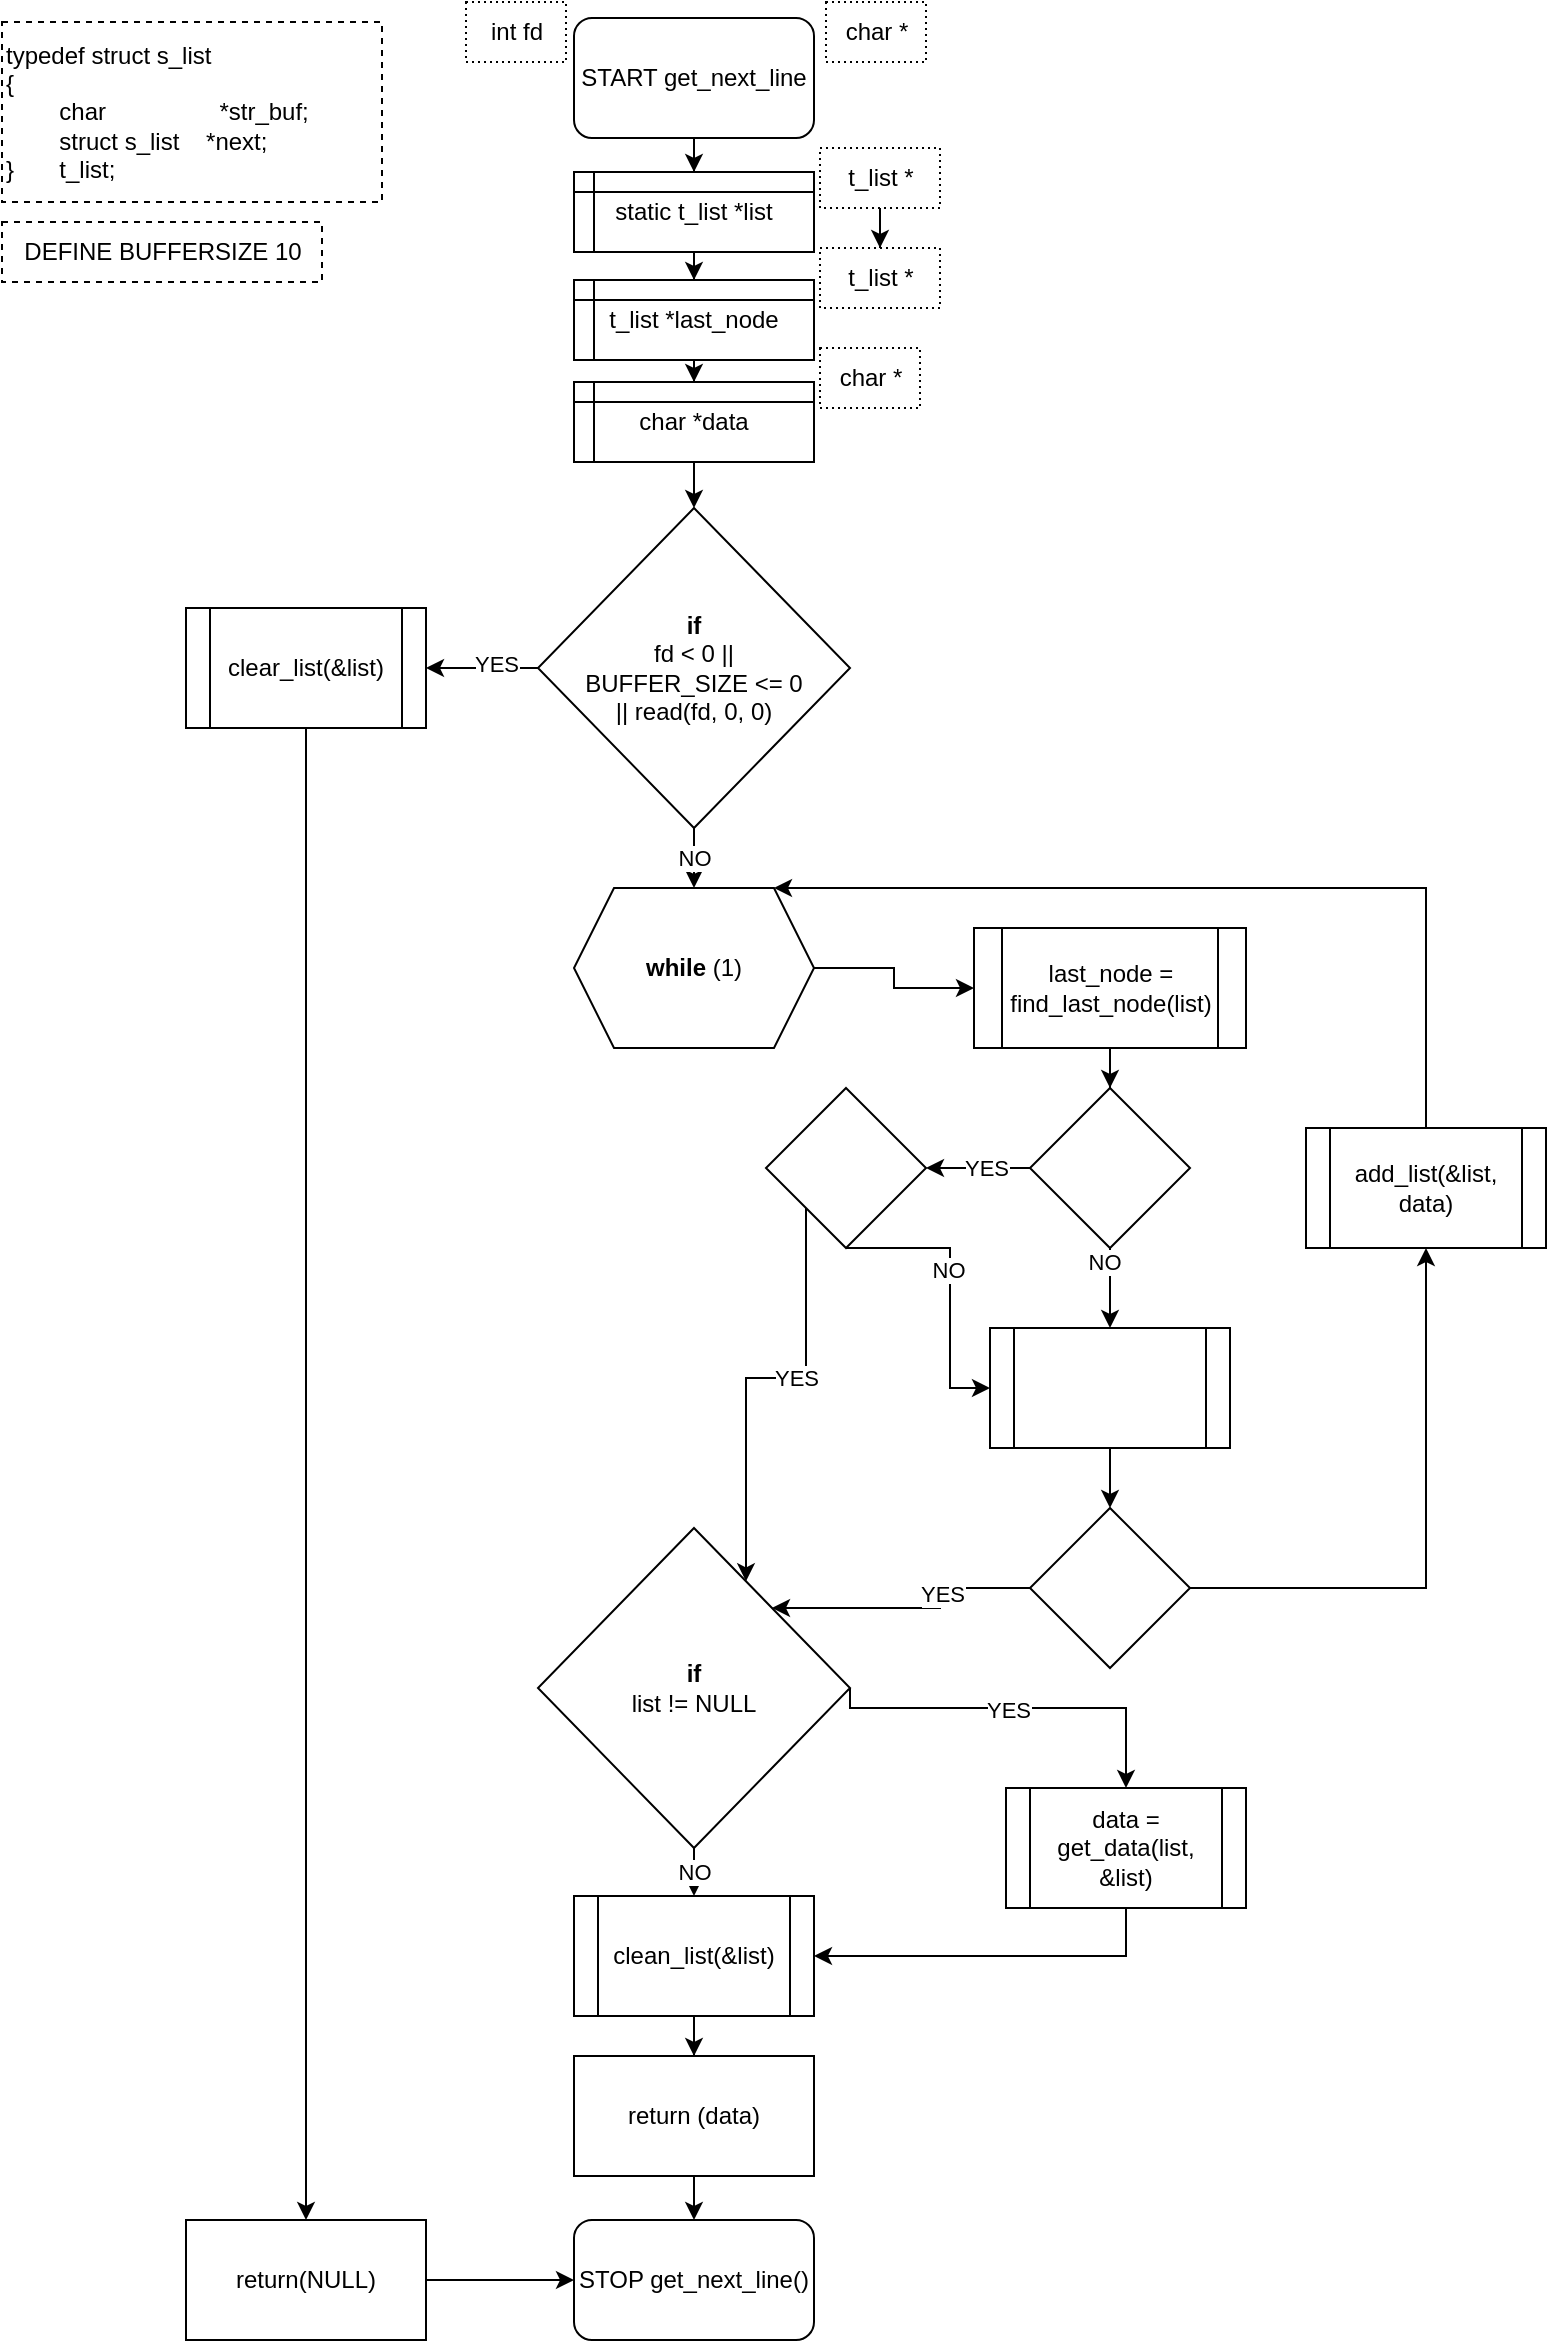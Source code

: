<mxfile version="22.1.16" type="github">
  <diagram id="C5RBs43oDa-KdzZeNtuy" name="Page-1">
    <mxGraphModel dx="748" dy="1180" grid="1" gridSize="10" guides="1" tooltips="1" connect="1" arrows="1" fold="1" page="1" pageScale="1" pageWidth="827" pageHeight="1169" math="0" shadow="0">
      <root>
        <mxCell id="WIyWlLk6GJQsqaUBKTNV-0" />
        <mxCell id="WIyWlLk6GJQsqaUBKTNV-1" parent="WIyWlLk6GJQsqaUBKTNV-0" />
        <mxCell id="hBUY9OWEQW0w1tbR3MpV-15" style="edgeStyle=orthogonalEdgeStyle;rounded=0;orthogonalLoop=1;jettySize=auto;html=1;" edge="1" parent="WIyWlLk6GJQsqaUBKTNV-1" source="hBUY9OWEQW0w1tbR3MpV-0" target="hBUY9OWEQW0w1tbR3MpV-2">
          <mxGeometry relative="1" as="geometry" />
        </mxCell>
        <mxCell id="hBUY9OWEQW0w1tbR3MpV-0" value="START get_next_line" style="rounded=1;whiteSpace=wrap;html=1;" vertex="1" parent="WIyWlLk6GJQsqaUBKTNV-1">
          <mxGeometry x="294" y="8" width="120" height="60" as="geometry" />
        </mxCell>
        <mxCell id="hBUY9OWEQW0w1tbR3MpV-1" value="int fd" style="text;html=1;align=center;verticalAlign=middle;resizable=0;points=[];autosize=1;strokeColor=default;fillColor=none;dashed=1;dashPattern=1 2;" vertex="1" parent="WIyWlLk6GJQsqaUBKTNV-1">
          <mxGeometry x="240" width="50" height="30" as="geometry" />
        </mxCell>
        <mxCell id="hBUY9OWEQW0w1tbR3MpV-16" style="edgeStyle=orthogonalEdgeStyle;rounded=0;orthogonalLoop=1;jettySize=auto;html=1;entryX=0.5;entryY=0;entryDx=0;entryDy=0;" edge="1" parent="WIyWlLk6GJQsqaUBKTNV-1" source="hBUY9OWEQW0w1tbR3MpV-2" target="hBUY9OWEQW0w1tbR3MpV-3">
          <mxGeometry relative="1" as="geometry" />
        </mxCell>
        <mxCell id="hBUY9OWEQW0w1tbR3MpV-2" value="static t_list *list" style="shape=internalStorage;whiteSpace=wrap;html=1;backgroundOutline=1;dx=10;dy=10;" vertex="1" parent="WIyWlLk6GJQsqaUBKTNV-1">
          <mxGeometry x="294" y="85" width="120" height="40" as="geometry" />
        </mxCell>
        <mxCell id="hBUY9OWEQW0w1tbR3MpV-17" style="edgeStyle=orthogonalEdgeStyle;rounded=0;orthogonalLoop=1;jettySize=auto;html=1;entryX=0.5;entryY=0;entryDx=0;entryDy=0;" edge="1" parent="WIyWlLk6GJQsqaUBKTNV-1" source="hBUY9OWEQW0w1tbR3MpV-3" target="hBUY9OWEQW0w1tbR3MpV-4">
          <mxGeometry relative="1" as="geometry" />
        </mxCell>
        <mxCell id="hBUY9OWEQW0w1tbR3MpV-3" value="t_list *last_node" style="shape=internalStorage;whiteSpace=wrap;html=1;backgroundOutline=1;dx=10;dy=10;" vertex="1" parent="WIyWlLk6GJQsqaUBKTNV-1">
          <mxGeometry x="294" y="139" width="120" height="40" as="geometry" />
        </mxCell>
        <mxCell id="hBUY9OWEQW0w1tbR3MpV-18" style="edgeStyle=orthogonalEdgeStyle;rounded=0;orthogonalLoop=1;jettySize=auto;html=1;entryX=0.5;entryY=0;entryDx=0;entryDy=0;" edge="1" parent="WIyWlLk6GJQsqaUBKTNV-1" source="hBUY9OWEQW0w1tbR3MpV-4" target="hBUY9OWEQW0w1tbR3MpV-5">
          <mxGeometry relative="1" as="geometry" />
        </mxCell>
        <mxCell id="hBUY9OWEQW0w1tbR3MpV-4" value="char *data" style="shape=internalStorage;whiteSpace=wrap;html=1;backgroundOutline=1;dx=10;dy=10;" vertex="1" parent="WIyWlLk6GJQsqaUBKTNV-1">
          <mxGeometry x="294" y="190" width="120" height="40" as="geometry" />
        </mxCell>
        <mxCell id="hBUY9OWEQW0w1tbR3MpV-8" value="" style="edgeStyle=orthogonalEdgeStyle;rounded=0;orthogonalLoop=1;jettySize=auto;html=1;" edge="1" parent="WIyWlLk6GJQsqaUBKTNV-1" source="hBUY9OWEQW0w1tbR3MpV-5" target="hBUY9OWEQW0w1tbR3MpV-9">
          <mxGeometry relative="1" as="geometry">
            <mxPoint x="178" y="333" as="targetPoint" />
          </mxGeometry>
        </mxCell>
        <mxCell id="hBUY9OWEQW0w1tbR3MpV-22" value="YES" style="edgeLabel;html=1;align=center;verticalAlign=middle;resizable=0;points=[];" vertex="1" connectable="0" parent="hBUY9OWEQW0w1tbR3MpV-8">
          <mxGeometry x="-0.226" y="-2" relative="1" as="geometry">
            <mxPoint as="offset" />
          </mxGeometry>
        </mxCell>
        <mxCell id="hBUY9OWEQW0w1tbR3MpV-20" value="NO" style="edgeStyle=orthogonalEdgeStyle;rounded=0;orthogonalLoop=1;jettySize=auto;html=1;" edge="1" parent="WIyWlLk6GJQsqaUBKTNV-1" source="hBUY9OWEQW0w1tbR3MpV-5" target="hBUY9OWEQW0w1tbR3MpV-19">
          <mxGeometry relative="1" as="geometry" />
        </mxCell>
        <mxCell id="hBUY9OWEQW0w1tbR3MpV-5" value="&lt;b&gt;if&lt;/b&gt;&lt;br&gt;fd &amp;lt; 0 || &lt;br&gt;BUFFER_SIZE &amp;lt;= 0 &lt;br&gt;|| read(fd, 0, 0)" style="rhombus;whiteSpace=wrap;html=1;" vertex="1" parent="WIyWlLk6GJQsqaUBKTNV-1">
          <mxGeometry x="276" y="253" width="156" height="160" as="geometry" />
        </mxCell>
        <mxCell id="hBUY9OWEQW0w1tbR3MpV-6" value="char *" style="text;html=1;align=center;verticalAlign=middle;resizable=0;points=[];autosize=1;strokeColor=default;fillColor=none;dashed=1;dashPattern=1 2;" vertex="1" parent="WIyWlLk6GJQsqaUBKTNV-1">
          <mxGeometry x="420" width="50" height="30" as="geometry" />
        </mxCell>
        <mxCell id="hBUY9OWEQW0w1tbR3MpV-12" value="" style="edgeStyle=orthogonalEdgeStyle;rounded=0;orthogonalLoop=1;jettySize=auto;html=1;" edge="1" parent="WIyWlLk6GJQsqaUBKTNV-1" source="hBUY9OWEQW0w1tbR3MpV-9" target="hBUY9OWEQW0w1tbR3MpV-11">
          <mxGeometry relative="1" as="geometry" />
        </mxCell>
        <mxCell id="hBUY9OWEQW0w1tbR3MpV-9" value="clear_list(&amp;amp;list)" style="shape=process;whiteSpace=wrap;html=1;backgroundOutline=1;" vertex="1" parent="WIyWlLk6GJQsqaUBKTNV-1">
          <mxGeometry x="100" y="303" width="120" height="60" as="geometry" />
        </mxCell>
        <mxCell id="hBUY9OWEQW0w1tbR3MpV-47" style="edgeStyle=orthogonalEdgeStyle;rounded=0;orthogonalLoop=1;jettySize=auto;html=1;" edge="1" parent="WIyWlLk6GJQsqaUBKTNV-1" source="hBUY9OWEQW0w1tbR3MpV-11" target="hBUY9OWEQW0w1tbR3MpV-13">
          <mxGeometry relative="1" as="geometry" />
        </mxCell>
        <mxCell id="hBUY9OWEQW0w1tbR3MpV-11" value="return(NULL)" style="whiteSpace=wrap;html=1;" vertex="1" parent="WIyWlLk6GJQsqaUBKTNV-1">
          <mxGeometry x="100" y="1109" width="120" height="60" as="geometry" />
        </mxCell>
        <mxCell id="hBUY9OWEQW0w1tbR3MpV-13" value="STOP get_next_line()" style="rounded=1;whiteSpace=wrap;html=1;" vertex="1" parent="WIyWlLk6GJQsqaUBKTNV-1">
          <mxGeometry x="294" y="1109" width="120" height="60" as="geometry" />
        </mxCell>
        <mxCell id="hBUY9OWEQW0w1tbR3MpV-43" value="" style="edgeStyle=orthogonalEdgeStyle;rounded=0;orthogonalLoop=1;jettySize=auto;html=1;exitX=1;exitY=0.5;exitDx=0;exitDy=0;" edge="1" parent="WIyWlLk6GJQsqaUBKTNV-1" source="hBUY9OWEQW0w1tbR3MpV-19" target="hBUY9OWEQW0w1tbR3MpV-42">
          <mxGeometry relative="1" as="geometry">
            <mxPoint x="414" y="463" as="sourcePoint" />
          </mxGeometry>
        </mxCell>
        <mxCell id="hBUY9OWEQW0w1tbR3MpV-19" value="&lt;b&gt;while&lt;/b&gt; (1)" style="shape=hexagon;perimeter=hexagonPerimeter2;whiteSpace=wrap;html=1;fixedSize=1;" vertex="1" parent="WIyWlLk6GJQsqaUBKTNV-1">
          <mxGeometry x="294" y="443" width="120" height="80" as="geometry" />
        </mxCell>
        <mxCell id="hBUY9OWEQW0w1tbR3MpV-28" value="NO" style="edgeStyle=orthogonalEdgeStyle;rounded=0;orthogonalLoop=1;jettySize=auto;html=1;" edge="1" parent="WIyWlLk6GJQsqaUBKTNV-1" source="hBUY9OWEQW0w1tbR3MpV-21" target="hBUY9OWEQW0w1tbR3MpV-27">
          <mxGeometry relative="1" as="geometry" />
        </mxCell>
        <mxCell id="hBUY9OWEQW0w1tbR3MpV-39" value="" style="edgeStyle=orthogonalEdgeStyle;rounded=0;orthogonalLoop=1;jettySize=auto;html=1;entryX=0.5;entryY=0;entryDx=0;entryDy=0;exitX=1;exitY=0.5;exitDx=0;exitDy=0;" edge="1" parent="WIyWlLk6GJQsqaUBKTNV-1" source="hBUY9OWEQW0w1tbR3MpV-21" target="hBUY9OWEQW0w1tbR3MpV-38">
          <mxGeometry relative="1" as="geometry">
            <Array as="points">
              <mxPoint x="432" y="853" />
              <mxPoint x="570" y="853" />
            </Array>
          </mxGeometry>
        </mxCell>
        <mxCell id="hBUY9OWEQW0w1tbR3MpV-40" value="YES" style="edgeLabel;html=1;align=center;verticalAlign=middle;resizable=0;points=[];" vertex="1" connectable="0" parent="hBUY9OWEQW0w1tbR3MpV-39">
          <mxGeometry x="-0.061" relative="1" as="geometry">
            <mxPoint y="1" as="offset" />
          </mxGeometry>
        </mxCell>
        <mxCell id="hBUY9OWEQW0w1tbR3MpV-21" value="&lt;b&gt;if&lt;/b&gt;&lt;br&gt;list != NULL" style="rhombus;whiteSpace=wrap;html=1;" vertex="1" parent="WIyWlLk6GJQsqaUBKTNV-1">
          <mxGeometry x="276" y="763" width="156" height="160" as="geometry" />
        </mxCell>
        <mxCell id="hBUY9OWEQW0w1tbR3MpV-68" style="edgeStyle=orthogonalEdgeStyle;rounded=0;orthogonalLoop=1;jettySize=auto;html=1;" edge="1" parent="WIyWlLk6GJQsqaUBKTNV-1" source="hBUY9OWEQW0w1tbR3MpV-27" target="hBUY9OWEQW0w1tbR3MpV-67">
          <mxGeometry relative="1" as="geometry" />
        </mxCell>
        <mxCell id="hBUY9OWEQW0w1tbR3MpV-27" value="clean_list(&amp;amp;list)" style="shape=process;whiteSpace=wrap;html=1;backgroundOutline=1;" vertex="1" parent="WIyWlLk6GJQsqaUBKTNV-1">
          <mxGeometry x="294" y="947" width="120" height="60" as="geometry" />
        </mxCell>
        <mxCell id="hBUY9OWEQW0w1tbR3MpV-33" value="" style="edgeStyle=orthogonalEdgeStyle;rounded=0;orthogonalLoop=1;jettySize=auto;html=1;" edge="1" parent="WIyWlLk6GJQsqaUBKTNV-1" source="hBUY9OWEQW0w1tbR3MpV-31" target="hBUY9OWEQW0w1tbR3MpV-32">
          <mxGeometry relative="1" as="geometry" />
        </mxCell>
        <mxCell id="hBUY9OWEQW0w1tbR3MpV-31" value="t_list *" style="text;html=1;align=center;verticalAlign=middle;resizable=0;points=[];autosize=1;strokeColor=default;fillColor=none;dashed=1;dashPattern=1 2;" vertex="1" parent="WIyWlLk6GJQsqaUBKTNV-1">
          <mxGeometry x="417" y="73" width="60" height="30" as="geometry" />
        </mxCell>
        <mxCell id="hBUY9OWEQW0w1tbR3MpV-32" value="t_list *" style="text;html=1;align=center;verticalAlign=middle;resizable=0;points=[];autosize=1;strokeColor=default;fillColor=none;dashed=1;dashPattern=1 2;" vertex="1" parent="WIyWlLk6GJQsqaUBKTNV-1">
          <mxGeometry x="417" y="123" width="60" height="30" as="geometry" />
        </mxCell>
        <mxCell id="hBUY9OWEQW0w1tbR3MpV-34" value="char *" style="text;html=1;align=center;verticalAlign=middle;resizable=0;points=[];autosize=1;strokeColor=default;fillColor=none;dashed=1;dashPattern=1 2;" vertex="1" parent="WIyWlLk6GJQsqaUBKTNV-1">
          <mxGeometry x="417" y="173" width="50" height="30" as="geometry" />
        </mxCell>
        <mxCell id="hBUY9OWEQW0w1tbR3MpV-35" value="&lt;div&gt;typedef struct s_list&lt;/div&gt;&lt;div&gt;&lt;span style=&quot;background-color: initial;&quot;&gt;{&lt;/span&gt;&lt;/div&gt;&lt;div&gt;&lt;span style=&quot;white-space: pre;&quot;&gt;&#x9;&lt;/span&gt;char&lt;span style=&quot;white-space: pre;&quot;&gt;&#x9;&lt;/span&gt;&lt;span style=&quot;white-space: pre;&quot;&gt;&#x9;&lt;/span&gt;&lt;span style=&quot;white-space: pre;&quot;&gt;&#x9;&lt;/span&gt;*str_buf;&lt;span style=&quot;&quot;&gt;&lt;span style=&quot;white-space: pre;&quot;&gt;&amp;nbsp;&amp;nbsp;&amp;nbsp;&amp;nbsp;&lt;/span&gt;&lt;/span&gt;&lt;span style=&quot;&quot;&gt;&lt;/span&gt;&lt;/div&gt;&lt;div&gt;&lt;span style=&quot;&quot;&gt;&lt;span style=&quot;white-space: pre;&quot;&gt;&#x9;&lt;/span&gt;struct s_list&lt;span style=&quot;&quot;&gt;&lt;span style=&quot;white-space: pre;&quot;&gt;&amp;nbsp;&amp;nbsp;&amp;nbsp;&amp;nbsp;&lt;/span&gt;&lt;/span&gt;*next;&lt;/span&gt;&lt;/div&gt;&lt;div&gt;}&lt;span style=&quot;white-space: pre;&quot;&gt;&#x9;&lt;/span&gt;t_list;&lt;/div&gt;" style="text;html=1;align=left;verticalAlign=middle;resizable=0;points=[];autosize=1;strokeColor=default;fillColor=none;dashed=1;" vertex="1" parent="WIyWlLk6GJQsqaUBKTNV-1">
          <mxGeometry x="8" y="10" width="190" height="90" as="geometry" />
        </mxCell>
        <mxCell id="hBUY9OWEQW0w1tbR3MpV-41" style="edgeStyle=orthogonalEdgeStyle;rounded=0;orthogonalLoop=1;jettySize=auto;html=1;entryX=1;entryY=0.5;entryDx=0;entryDy=0;" edge="1" parent="WIyWlLk6GJQsqaUBKTNV-1" source="hBUY9OWEQW0w1tbR3MpV-38" target="hBUY9OWEQW0w1tbR3MpV-27">
          <mxGeometry relative="1" as="geometry">
            <Array as="points">
              <mxPoint x="570" y="977" />
            </Array>
          </mxGeometry>
        </mxCell>
        <mxCell id="hBUY9OWEQW0w1tbR3MpV-38" value="data = get_data(list, &amp;amp;list)" style="shape=process;whiteSpace=wrap;html=1;backgroundOutline=1;" vertex="1" parent="WIyWlLk6GJQsqaUBKTNV-1">
          <mxGeometry x="510" y="893" width="120" height="60" as="geometry" />
        </mxCell>
        <mxCell id="hBUY9OWEQW0w1tbR3MpV-45" value="" style="edgeStyle=orthogonalEdgeStyle;rounded=0;orthogonalLoop=1;jettySize=auto;html=1;" edge="1" parent="WIyWlLk6GJQsqaUBKTNV-1" source="hBUY9OWEQW0w1tbR3MpV-42" target="hBUY9OWEQW0w1tbR3MpV-44">
          <mxGeometry relative="1" as="geometry" />
        </mxCell>
        <mxCell id="hBUY9OWEQW0w1tbR3MpV-42" value="last_node = find_last_node(list)" style="shape=process;whiteSpace=wrap;html=1;backgroundOutline=1;" vertex="1" parent="WIyWlLk6GJQsqaUBKTNV-1">
          <mxGeometry x="494" y="463" width="136" height="60" as="geometry" />
        </mxCell>
        <mxCell id="hBUY9OWEQW0w1tbR3MpV-49" value="" style="edgeStyle=orthogonalEdgeStyle;rounded=0;orthogonalLoop=1;jettySize=auto;html=1;" edge="1" parent="WIyWlLk6GJQsqaUBKTNV-1" source="hBUY9OWEQW0w1tbR3MpV-44" target="hBUY9OWEQW0w1tbR3MpV-48">
          <mxGeometry relative="1" as="geometry" />
        </mxCell>
        <mxCell id="hBUY9OWEQW0w1tbR3MpV-50" value="NO" style="edgeLabel;html=1;align=center;verticalAlign=middle;resizable=0;points=[];" vertex="1" connectable="0" parent="hBUY9OWEQW0w1tbR3MpV-49">
          <mxGeometry x="-0.66" y="-3" relative="1" as="geometry">
            <mxPoint as="offset" />
          </mxGeometry>
        </mxCell>
        <mxCell id="hBUY9OWEQW0w1tbR3MpV-52" value="" style="edgeStyle=orthogonalEdgeStyle;rounded=0;orthogonalLoop=1;jettySize=auto;html=1;" edge="1" parent="WIyWlLk6GJQsqaUBKTNV-1" source="hBUY9OWEQW0w1tbR3MpV-44" target="hBUY9OWEQW0w1tbR3MpV-51">
          <mxGeometry relative="1" as="geometry" />
        </mxCell>
        <mxCell id="hBUY9OWEQW0w1tbR3MpV-53" value="YES" style="edgeLabel;html=1;align=center;verticalAlign=middle;resizable=0;points=[];" vertex="1" connectable="0" parent="hBUY9OWEQW0w1tbR3MpV-52">
          <mxGeometry x="-0.15" y="-1" relative="1" as="geometry">
            <mxPoint y="1" as="offset" />
          </mxGeometry>
        </mxCell>
        <mxCell id="hBUY9OWEQW0w1tbR3MpV-44" value="" style="rhombus;whiteSpace=wrap;html=1;" vertex="1" parent="WIyWlLk6GJQsqaUBKTNV-1">
          <mxGeometry x="522" y="543" width="80" height="80" as="geometry" />
        </mxCell>
        <mxCell id="hBUY9OWEQW0w1tbR3MpV-55" value="" style="edgeStyle=orthogonalEdgeStyle;rounded=0;orthogonalLoop=1;jettySize=auto;html=1;" edge="1" parent="WIyWlLk6GJQsqaUBKTNV-1" source="hBUY9OWEQW0w1tbR3MpV-48" target="hBUY9OWEQW0w1tbR3MpV-54">
          <mxGeometry relative="1" as="geometry" />
        </mxCell>
        <mxCell id="hBUY9OWEQW0w1tbR3MpV-48" value="" style="shape=process;whiteSpace=wrap;html=1;backgroundOutline=1;" vertex="1" parent="WIyWlLk6GJQsqaUBKTNV-1">
          <mxGeometry x="502" y="663" width="120" height="60" as="geometry" />
        </mxCell>
        <mxCell id="hBUY9OWEQW0w1tbR3MpV-61" style="edgeStyle=orthogonalEdgeStyle;rounded=0;orthogonalLoop=1;jettySize=auto;html=1;entryX=0;entryY=0.5;entryDx=0;entryDy=0;" edge="1" parent="WIyWlLk6GJQsqaUBKTNV-1" source="hBUY9OWEQW0w1tbR3MpV-51" target="hBUY9OWEQW0w1tbR3MpV-48">
          <mxGeometry relative="1" as="geometry">
            <Array as="points">
              <mxPoint x="460" y="623" />
              <mxPoint x="482" y="623" />
              <mxPoint x="482" y="663" />
            </Array>
          </mxGeometry>
        </mxCell>
        <mxCell id="hBUY9OWEQW0w1tbR3MpV-62" value="NO" style="edgeLabel;html=1;align=center;verticalAlign=middle;resizable=0;points=[];" vertex="1" connectable="0" parent="hBUY9OWEQW0w1tbR3MpV-61">
          <mxGeometry x="-0.136" y="-1" relative="1" as="geometry">
            <mxPoint y="1" as="offset" />
          </mxGeometry>
        </mxCell>
        <mxCell id="hBUY9OWEQW0w1tbR3MpV-51" value="" style="rhombus;whiteSpace=wrap;html=1;" vertex="1" parent="WIyWlLk6GJQsqaUBKTNV-1">
          <mxGeometry x="390" y="543" width="80" height="80" as="geometry" />
        </mxCell>
        <mxCell id="hBUY9OWEQW0w1tbR3MpV-64" value="" style="edgeStyle=orthogonalEdgeStyle;rounded=0;orthogonalLoop=1;jettySize=auto;html=1;" edge="1" parent="WIyWlLk6GJQsqaUBKTNV-1" source="hBUY9OWEQW0w1tbR3MpV-54" target="hBUY9OWEQW0w1tbR3MpV-63">
          <mxGeometry relative="1" as="geometry" />
        </mxCell>
        <mxCell id="hBUY9OWEQW0w1tbR3MpV-54" value="" style="rhombus;whiteSpace=wrap;html=1;" vertex="1" parent="WIyWlLk6GJQsqaUBKTNV-1">
          <mxGeometry x="522" y="753" width="80" height="80" as="geometry" />
        </mxCell>
        <mxCell id="hBUY9OWEQW0w1tbR3MpV-57" style="edgeStyle=orthogonalEdgeStyle;rounded=0;orthogonalLoop=1;jettySize=auto;html=1;entryX=1;entryY=0;entryDx=0;entryDy=0;" edge="1" parent="WIyWlLk6GJQsqaUBKTNV-1" source="hBUY9OWEQW0w1tbR3MpV-54" target="hBUY9OWEQW0w1tbR3MpV-21">
          <mxGeometry relative="1" as="geometry">
            <mxPoint x="383.952" y="814.52" as="targetPoint" />
          </mxGeometry>
        </mxCell>
        <mxCell id="hBUY9OWEQW0w1tbR3MpV-58" value="YES" style="edgeLabel;html=1;align=center;verticalAlign=middle;resizable=0;points=[];" vertex="1" connectable="0" parent="hBUY9OWEQW0w1tbR3MpV-57">
          <mxGeometry x="-0.319" y="1" relative="1" as="geometry">
            <mxPoint as="offset" />
          </mxGeometry>
        </mxCell>
        <mxCell id="hBUY9OWEQW0w1tbR3MpV-59" style="edgeStyle=orthogonalEdgeStyle;rounded=0;orthogonalLoop=1;jettySize=auto;html=1;" edge="1" parent="WIyWlLk6GJQsqaUBKTNV-1" source="hBUY9OWEQW0w1tbR3MpV-51" target="hBUY9OWEQW0w1tbR3MpV-21">
          <mxGeometry relative="1" as="geometry">
            <mxPoint x="380" y="809.667" as="targetPoint" />
            <Array as="points">
              <mxPoint x="410" y="688" />
              <mxPoint x="380" y="688" />
            </Array>
          </mxGeometry>
        </mxCell>
        <mxCell id="hBUY9OWEQW0w1tbR3MpV-60" value="YES" style="edgeLabel;html=1;align=center;verticalAlign=middle;resizable=0;points=[];" vertex="1" connectable="0" parent="hBUY9OWEQW0w1tbR3MpV-59">
          <mxGeometry x="-0.164" relative="1" as="geometry">
            <mxPoint as="offset" />
          </mxGeometry>
        </mxCell>
        <mxCell id="hBUY9OWEQW0w1tbR3MpV-65" style="edgeStyle=orthogonalEdgeStyle;rounded=0;orthogonalLoop=1;jettySize=auto;html=1;" edge="1" parent="WIyWlLk6GJQsqaUBKTNV-1" source="hBUY9OWEQW0w1tbR3MpV-63" target="hBUY9OWEQW0w1tbR3MpV-19">
          <mxGeometry relative="1" as="geometry">
            <mxPoint x="404" y="443" as="targetPoint" />
            <Array as="points">
              <mxPoint x="720" y="443" />
            </Array>
          </mxGeometry>
        </mxCell>
        <mxCell id="hBUY9OWEQW0w1tbR3MpV-63" value="add_list(&amp;amp;list, data)" style="shape=process;whiteSpace=wrap;html=1;backgroundOutline=1;" vertex="1" parent="WIyWlLk6GJQsqaUBKTNV-1">
          <mxGeometry x="660" y="563" width="120" height="60" as="geometry" />
        </mxCell>
        <mxCell id="hBUY9OWEQW0w1tbR3MpV-66" value="DEFINE BUFFERSIZE 10" style="text;html=1;align=center;verticalAlign=middle;resizable=0;points=[];autosize=1;strokeColor=default;fillColor=none;dashed=1;" vertex="1" parent="WIyWlLk6GJQsqaUBKTNV-1">
          <mxGeometry x="8" y="110" width="160" height="30" as="geometry" />
        </mxCell>
        <mxCell id="hBUY9OWEQW0w1tbR3MpV-70" style="edgeStyle=orthogonalEdgeStyle;rounded=0;orthogonalLoop=1;jettySize=auto;html=1;entryX=0.5;entryY=0;entryDx=0;entryDy=0;" edge="1" parent="WIyWlLk6GJQsqaUBKTNV-1" source="hBUY9OWEQW0w1tbR3MpV-67" target="hBUY9OWEQW0w1tbR3MpV-13">
          <mxGeometry relative="1" as="geometry" />
        </mxCell>
        <mxCell id="hBUY9OWEQW0w1tbR3MpV-67" value="return (data)" style="rounded=0;whiteSpace=wrap;html=1;" vertex="1" parent="WIyWlLk6GJQsqaUBKTNV-1">
          <mxGeometry x="294" y="1027" width="120" height="60" as="geometry" />
        </mxCell>
      </root>
    </mxGraphModel>
  </diagram>
</mxfile>
